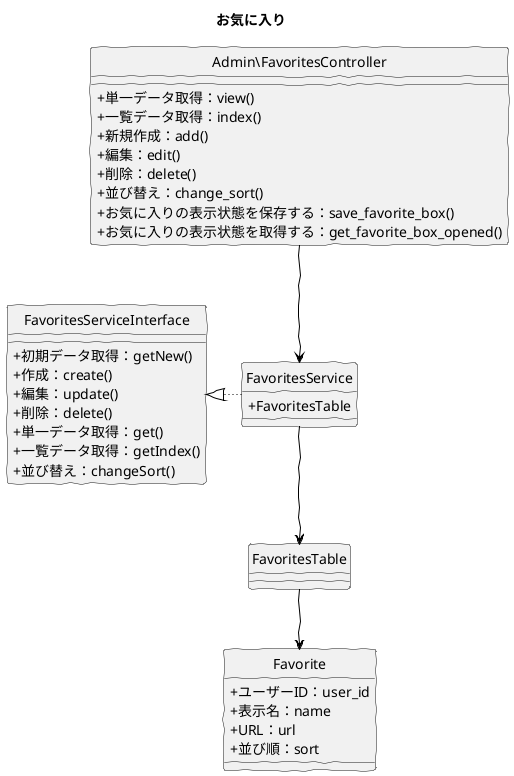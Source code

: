 @startuml
skinparam handwritten true
skinparam backgroundColor white
hide circle
skinparam classAttributeIconSize 0

title お気に入り

class Admin\FavoritesController {
  + 単一データ取得：view()
  + 一覧データ取得：index()
  + 新規作成：add()
  + 編集：edit()
  + 削除：delete()
  + 並び替え：change_sort()
  + お気に入りの表示状態を保存する：save_favorite_box()
  + お気に入りの表示状態を取得する：get_favorite_box_opened()
}

class FavoritesService {
  + FavoritesTable
}

class FavoritesServiceInterface {
  + 初期データ取得：getNew()
  + 作成：create()
  + 編集：update()
  + 削除：delete()
  + 単一データ取得：get()
  + 一覧データ取得：getIndex()
  + 並び替え：changeSort()
}

class FavoritesTable {
}

class Favorite {
	+ ユーザーID：user_id
	+ 表示名：name
	+ URL：url
	+ 並び順：sort
}

Admin\FavoritesController -down[#Black]-> FavoritesService
FavoritesService -down[#Black]-> FavoritesTable
FavoritesService -left[dotted,#Black]-|> FavoritesServiceInterface
FavoritesTable -down[#Black]-> Favorite

@enduml

